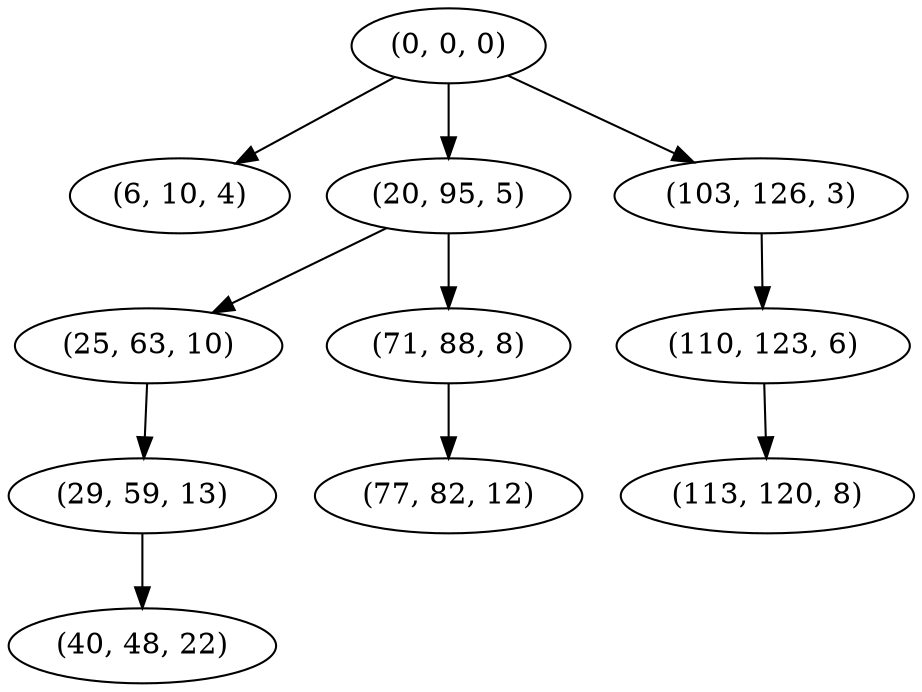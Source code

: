 digraph tree {
    "(0, 0, 0)";
    "(6, 10, 4)";
    "(20, 95, 5)";
    "(25, 63, 10)";
    "(29, 59, 13)";
    "(40, 48, 22)";
    "(71, 88, 8)";
    "(77, 82, 12)";
    "(103, 126, 3)";
    "(110, 123, 6)";
    "(113, 120, 8)";
    "(0, 0, 0)" -> "(6, 10, 4)";
    "(0, 0, 0)" -> "(20, 95, 5)";
    "(0, 0, 0)" -> "(103, 126, 3)";
    "(20, 95, 5)" -> "(25, 63, 10)";
    "(20, 95, 5)" -> "(71, 88, 8)";
    "(25, 63, 10)" -> "(29, 59, 13)";
    "(29, 59, 13)" -> "(40, 48, 22)";
    "(71, 88, 8)" -> "(77, 82, 12)";
    "(103, 126, 3)" -> "(110, 123, 6)";
    "(110, 123, 6)" -> "(113, 120, 8)";
}
